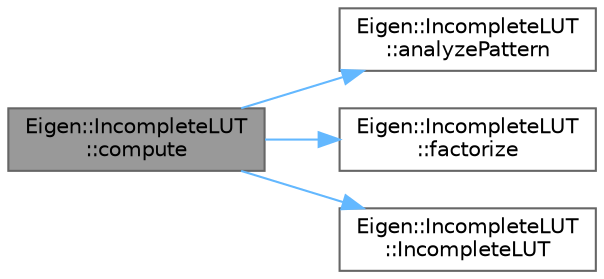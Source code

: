 digraph "Eigen::IncompleteLUT::compute"
{
 // LATEX_PDF_SIZE
  bgcolor="transparent";
  edge [fontname=Helvetica,fontsize=10,labelfontname=Helvetica,labelfontsize=10];
  node [fontname=Helvetica,fontsize=10,shape=box,height=0.2,width=0.4];
  rankdir="LR";
  Node1 [id="Node000001",label="Eigen::IncompleteLUT\l::compute",height=0.2,width=0.4,color="gray40", fillcolor="grey60", style="filled", fontcolor="black",tooltip=" "];
  Node1 -> Node2 [id="edge1_Node000001_Node000002",color="steelblue1",style="solid",tooltip=" "];
  Node2 [id="Node000002",label="Eigen::IncompleteLUT\l::analyzePattern",height=0.2,width=0.4,color="grey40", fillcolor="white", style="filled",URL="$class_eigen_1_1_incomplete_l_u_t.html#ae732858eb360316a1573f91eaba8855f",tooltip=" "];
  Node1 -> Node3 [id="edge2_Node000001_Node000003",color="steelblue1",style="solid",tooltip=" "];
  Node3 [id="Node000003",label="Eigen::IncompleteLUT\l::factorize",height=0.2,width=0.4,color="grey40", fillcolor="white", style="filled",URL="$class_eigen_1_1_incomplete_l_u_t.html#a2bd72541bcaeb2dee2540b911c151f41",tooltip=" "];
  Node1 -> Node4 [id="edge3_Node000001_Node000004",color="steelblue1",style="solid",tooltip=" "];
  Node4 [id="Node000004",label="Eigen::IncompleteLUT\l::IncompleteLUT",height=0.2,width=0.4,color="grey40", fillcolor="white", style="filled",URL="$class_eigen_1_1_incomplete_l_u_t.html#a6b3933e3a6fc2ab944c66ba80105b4de",tooltip=" "];
}

